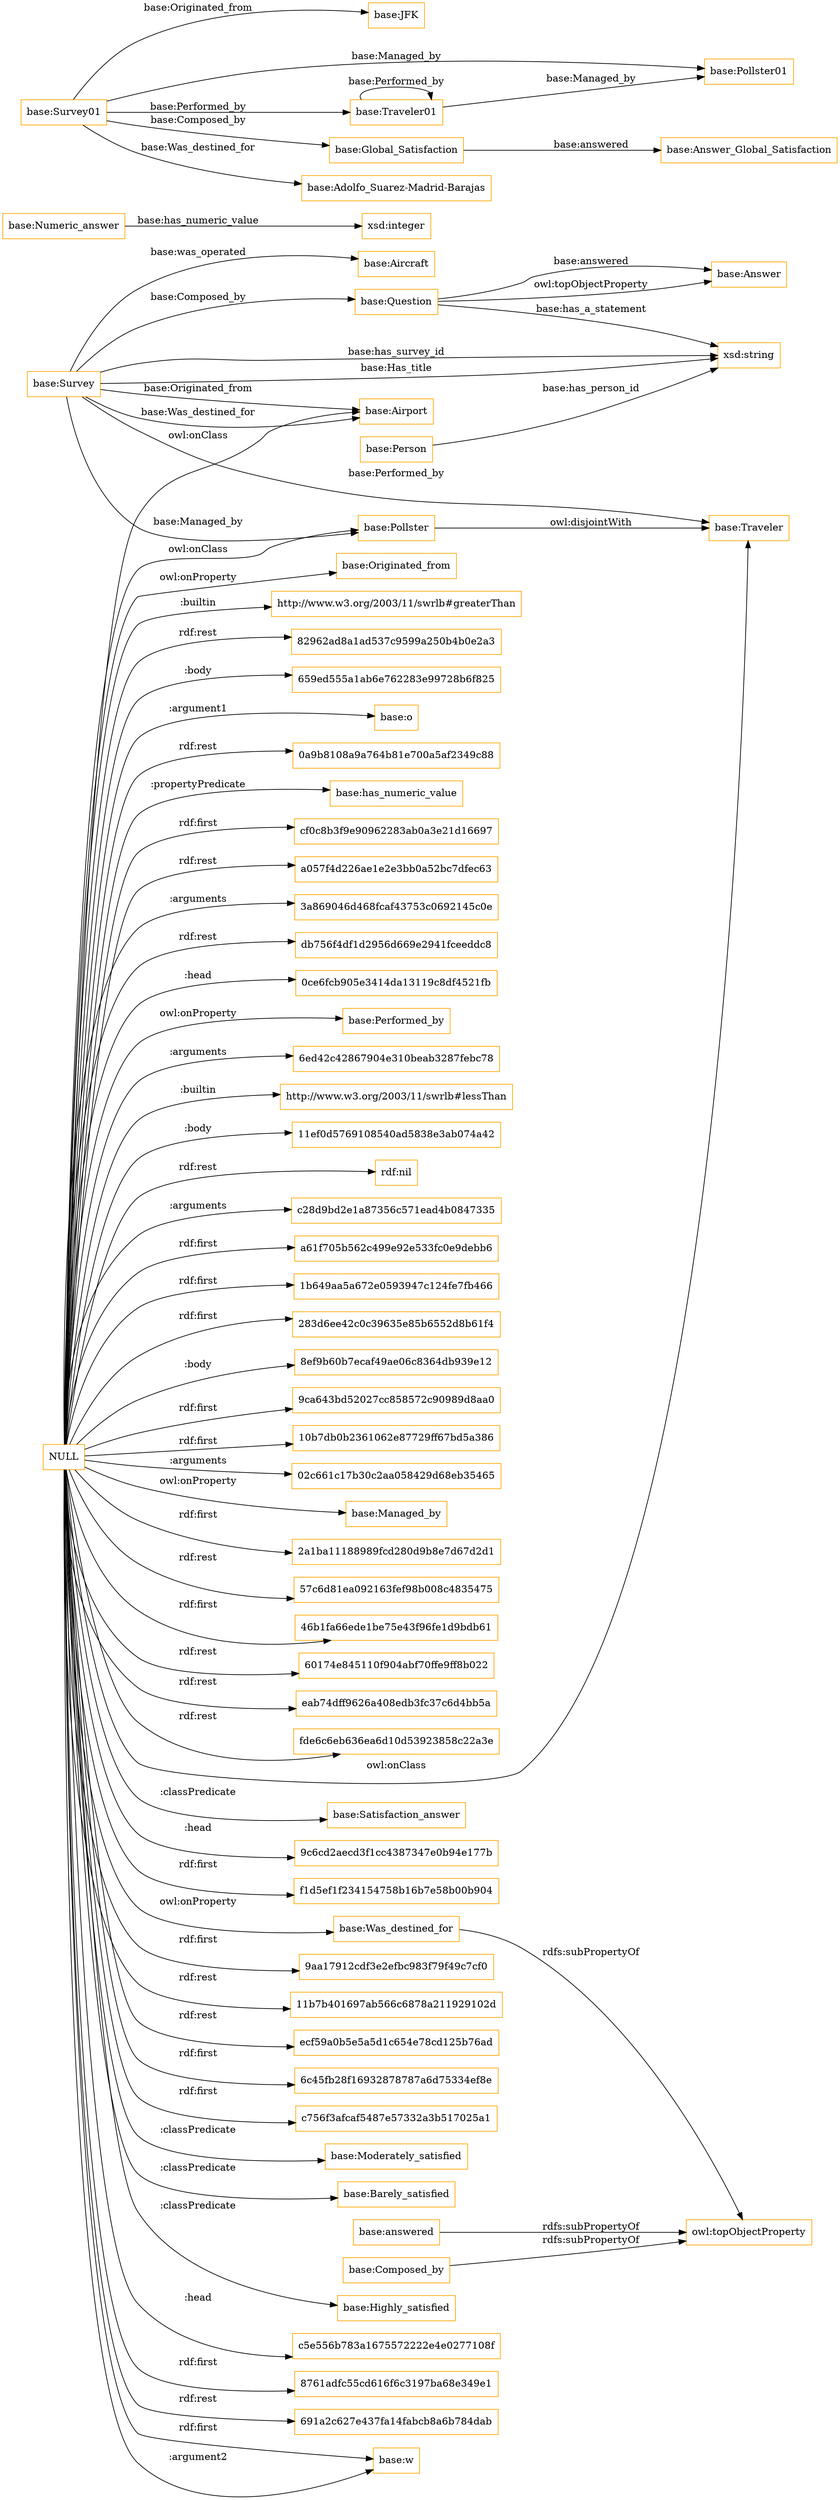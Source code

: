 digraph ar2dtool_diagram { 
rankdir=LR;
size="1501"
node [shape = rectangle, color="orange"]; "base:Satisfaction_answer" "base:Pollster" "base:Answer" "base:Moderately_satisfied" "base:Airport" "base:Numeric_answer" "base:Question" "base:Person" "base:Barely_satisfied" "base:Survey" "base:Highly_satisfied" "base:Aircraft" "base:Traveler" ; /*classes style*/
	"NULL" -> "c5e556b783a1675572222e4e0277108f" [ label = ":head" ];
	"NULL" -> "8761adfc55cd616f6c3197ba68e349e1" [ label = "rdf:first" ];
	"NULL" -> "691a2c627e437fa14fabcb8a6b784dab" [ label = "rdf:rest" ];
	"NULL" -> "base:Pollster" [ label = "owl:onClass" ];
	"NULL" -> "base:Satisfaction_answer" [ label = ":classPredicate" ];
	"NULL" -> "base:w" [ label = "rdf:first" ];
	"NULL" -> "base:Originated_from" [ label = "owl:onProperty" ];
	"NULL" -> "http://www.w3.org/2003/11/swrlb#greaterThan" [ label = ":builtin" ];
	"NULL" -> "82962ad8a1ad537c9599a250b4b0e2a3" [ label = "rdf:rest" ];
	"NULL" -> "659ed555a1ab6e762283e99728b6f825" [ label = ":body" ];
	"NULL" -> "base:o" [ label = ":argument1" ];
	"NULL" -> "0a9b8108a9a764b81e700a5af2349c88" [ label = "rdf:rest" ];
	"NULL" -> "base:has_numeric_value" [ label = ":propertyPredicate" ];
	"NULL" -> "cf0c8b3f9e90962283ab0a3e21d16697" [ label = "rdf:first" ];
	"NULL" -> "base:Airport" [ label = "owl:onClass" ];
	"NULL" -> "a057f4d226ae1e2e3bb0a52bc7dfec63" [ label = "rdf:rest" ];
	"NULL" -> "3a869046d468fcaf43753c0692145c0e" [ label = ":arguments" ];
	"NULL" -> "db756f4df1d2956d669e2941fceeddc8" [ label = "rdf:rest" ];
	"NULL" -> "0ce6fcb905e3414da13119c8df4521fb" [ label = ":head" ];
	"NULL" -> "base:Performed_by" [ label = "owl:onProperty" ];
	"NULL" -> "6ed42c42867904e310beab3287febc78" [ label = ":arguments" ];
	"NULL" -> "http://www.w3.org/2003/11/swrlb#lessThan" [ label = ":builtin" ];
	"NULL" -> "base:Highly_satisfied" [ label = ":classPredicate" ];
	"NULL" -> "11ef0d5769108540ad5838e3ab074a42" [ label = ":body" ];
	"NULL" -> "base:Barely_satisfied" [ label = ":classPredicate" ];
	"NULL" -> "rdf:nil" [ label = "rdf:rest" ];
	"NULL" -> "c28d9bd2e1a87356c571ead4b0847335" [ label = ":arguments" ];
	"NULL" -> "a61f705b562c499e92e533fc0e9debb6" [ label = "rdf:first" ];
	"NULL" -> "1b649aa5a672e0593947c124fe7fb466" [ label = "rdf:first" ];
	"NULL" -> "283d6ee42c0c39635e85b6552d8b61f4" [ label = "rdf:first" ];
	"NULL" -> "8ef9b60b7ecaf49ae06c8364db939e12" [ label = ":body" ];
	"NULL" -> "9ca643bd52027cc858572c90989d8aa0" [ label = "rdf:first" ];
	"NULL" -> "10b7db0b2361062e87729ff67bd5a386" [ label = "rdf:first" ];
	"NULL" -> "02c661c17b30c2aa058429d68eb35465" [ label = ":arguments" ];
	"NULL" -> "base:Managed_by" [ label = "owl:onProperty" ];
	"NULL" -> "2a1ba11188989fcd280d9b8e7d67d2d1" [ label = "rdf:first" ];
	"NULL" -> "57c6d81ea092163fef98b008c4835475" [ label = "rdf:rest" ];
	"NULL" -> "46b1fa66ede1be75e43f96fe1d9bdb61" [ label = "rdf:first" ];
	"NULL" -> "60174e845110f904abf70ffe9ff8b022" [ label = "rdf:rest" ];
	"NULL" -> "base:w" [ label = ":argument2" ];
	"NULL" -> "eab74dff9626a408edb3fc37c6d4bb5a" [ label = "rdf:rest" ];
	"NULL" -> "base:Moderately_satisfied" [ label = ":classPredicate" ];
	"NULL" -> "fde6c6eb636ea6d10d53923858c22a3e" [ label = "rdf:rest" ];
	"NULL" -> "9c6cd2aecd3f1cc4387347e0b94e177b" [ label = ":head" ];
	"NULL" -> "f1d5ef1f234154758b16b7e58b00b904" [ label = "rdf:first" ];
	"NULL" -> "base:Was_destined_for" [ label = "owl:onProperty" ];
	"NULL" -> "9aa17912cdf3e2efbc983f79f49c7cf0" [ label = "rdf:first" ];
	"NULL" -> "11b7b401697ab566c6878a211929102d" [ label = "rdf:rest" ];
	"NULL" -> "base:Traveler" [ label = "owl:onClass" ];
	"NULL" -> "ecf59a0b5e5a5d1c654e78cd125b76ad" [ label = "rdf:rest" ];
	"NULL" -> "6c45fb28f16932878787a6d75334ef8e" [ label = "rdf:first" ];
	"NULL" -> "c756f3afcaf5487e57332a3b517025a1" [ label = "rdf:first" ];
	"base:Survey01" -> "base:JFK" [ label = "base:Originated_from" ];
	"base:Survey01" -> "base:Pollster01" [ label = "base:Managed_by" ];
	"base:Survey01" -> "base:Traveler01" [ label = "base:Performed_by" ];
	"base:Survey01" -> "base:Global_Satisfaction" [ label = "base:Composed_by" ];
	"base:Survey01" -> "base:Adolfo_Suarez-Madrid-Barajas" [ label = "base:Was_destined_for" ];
	"base:Pollster" -> "base:Traveler" [ label = "owl:disjointWith" ];
	"base:answered" -> "owl:topObjectProperty" [ label = "rdfs:subPropertyOf" ];
	"base:Was_destined_for" -> "owl:topObjectProperty" [ label = "rdfs:subPropertyOf" ];
	"base:Composed_by" -> "owl:topObjectProperty" [ label = "rdfs:subPropertyOf" ];
	"base:Traveler01" -> "base:Traveler01" [ label = "base:Performed_by" ];
	"base:Traveler01" -> "base:Pollster01" [ label = "base:Managed_by" ];
	"base:Global_Satisfaction" -> "base:Answer_Global_Satisfaction" [ label = "base:answered" ];
	"base:Person" -> "xsd:string" [ label = "base:has_person_id" ];
	"base:Survey" -> "xsd:string" [ label = "base:has_survey_id" ];
	"base:Survey" -> "base:Question" [ label = "base:Composed_by" ];
	"base:Survey" -> "xsd:string" [ label = "base:Has_title" ];
	"base:Question" -> "base:Answer" [ label = "base:answered" ];
	"base:Survey" -> "base:Pollster" [ label = "base:Managed_by" ];
	"base:Numeric_answer" -> "xsd:integer" [ label = "base:has_numeric_value" ];
	"base:Survey" -> "base:Aircraft" [ label = "base:was_operated" ];
	"base:Question" -> "base:Answer" [ label = "owl:topObjectProperty" ];
	"base:Survey" -> "base:Airport" [ label = "base:Originated_from" ];
	"base:Survey" -> "base:Traveler" [ label = "base:Performed_by" ];
	"base:Survey" -> "base:Airport" [ label = "base:Was_destined_for" ];
	"base:Question" -> "xsd:string" [ label = "base:has_a_statement" ];

}
